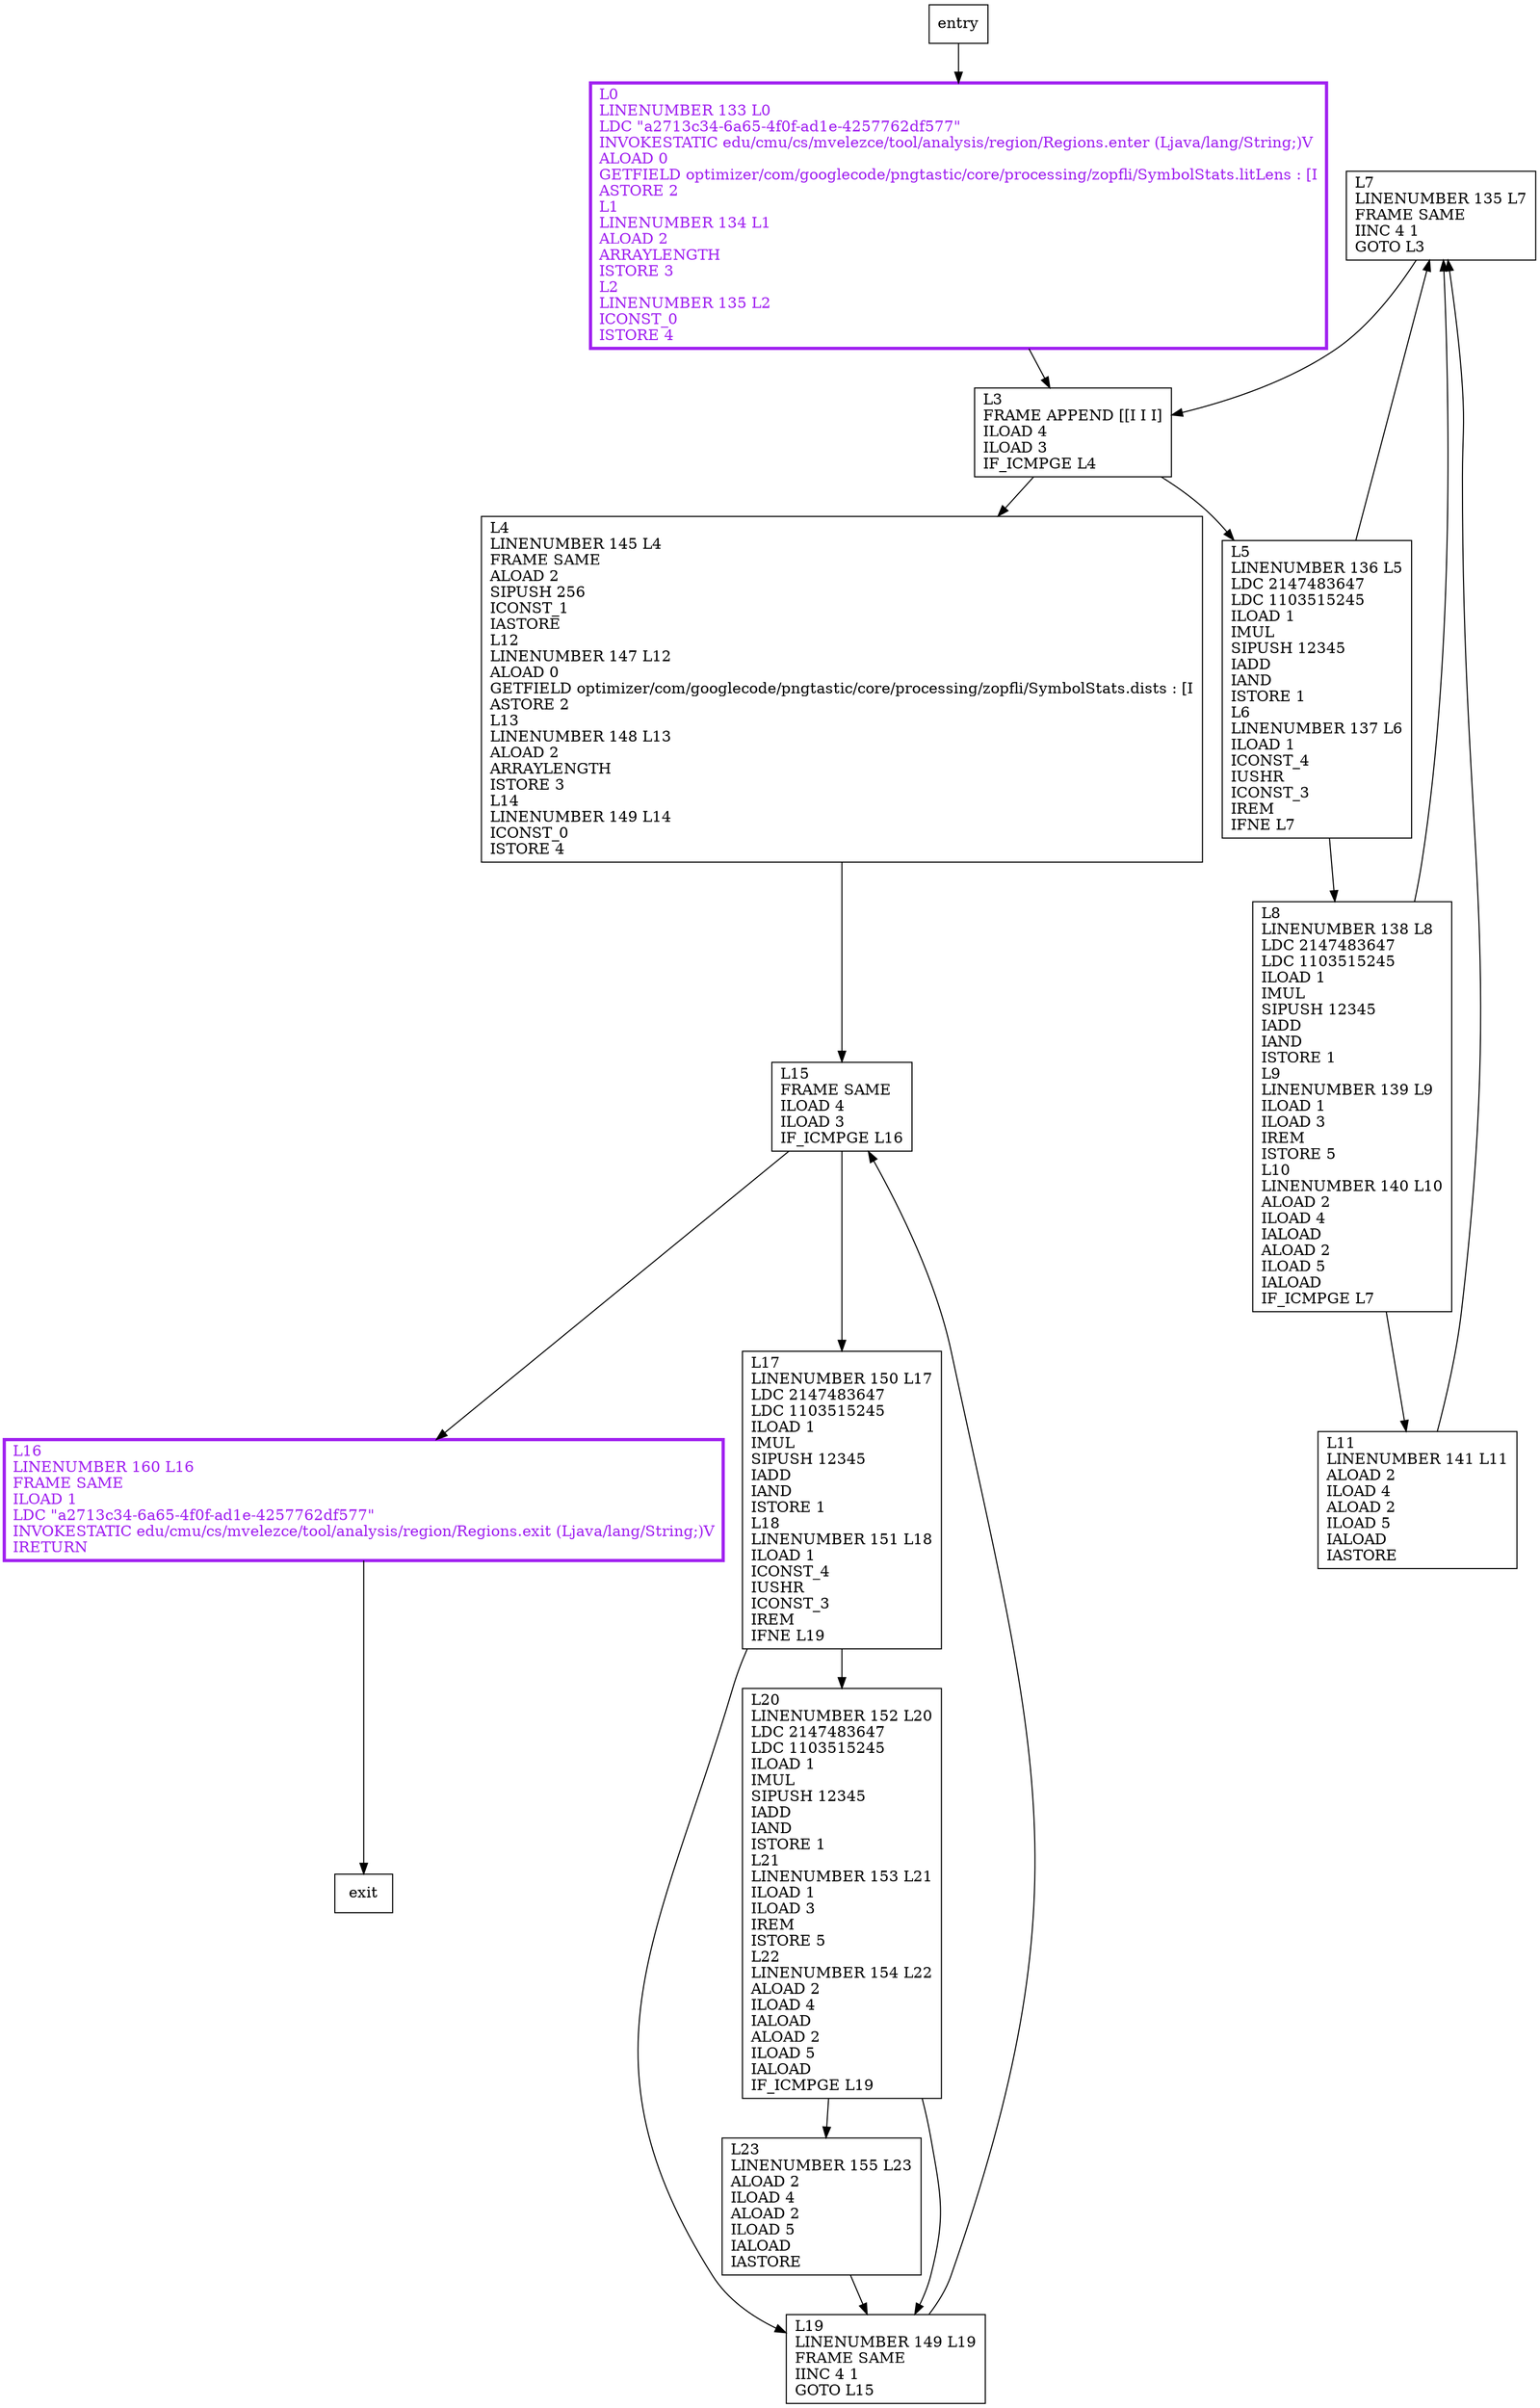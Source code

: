digraph randomizeFreqs {
node [shape=record];
1913257909 [label="L7\lLINENUMBER 135 L7\lFRAME SAME\lIINC 4 1\lGOTO L3\l"];
1487884406 [label="L15\lFRAME SAME\lILOAD 4\lILOAD 3\lIF_ICMPGE L16\l"];
1051890381 [label="L4\lLINENUMBER 145 L4\lFRAME SAME\lALOAD 2\lSIPUSH 256\lICONST_1\lIASTORE\lL12\lLINENUMBER 147 L12\lALOAD 0\lGETFIELD optimizer/com/googlecode/pngtastic/core/processing/zopfli/SymbolStats.dists : [I\lASTORE 2\lL13\lLINENUMBER 148 L13\lALOAD 2\lARRAYLENGTH\lISTORE 3\lL14\lLINENUMBER 149 L14\lICONST_0\lISTORE 4\l"];
224878495 [label="L23\lLINENUMBER 155 L23\lALOAD 2\lILOAD 4\lALOAD 2\lILOAD 5\lIALOAD\lIASTORE\l"];
473061882 [label="L3\lFRAME APPEND [[I I I]\lILOAD 4\lILOAD 3\lIF_ICMPGE L4\l"];
561772958 [label="L16\lLINENUMBER 160 L16\lFRAME SAME\lILOAD 1\lLDC \"a2713c34-6a65-4f0f-ad1e-4257762df577\"\lINVOKESTATIC edu/cmu/cs/mvelezce/tool/analysis/region/Regions.exit (Ljava/lang/String;)V\lIRETURN\l"];
99195804 [label="L8\lLINENUMBER 138 L8\lLDC 2147483647\lLDC 1103515245\lILOAD 1\lIMUL\lSIPUSH 12345\lIADD\lIAND\lISTORE 1\lL9\lLINENUMBER 139 L9\lILOAD 1\lILOAD 3\lIREM\lISTORE 5\lL10\lLINENUMBER 140 L10\lALOAD 2\lILOAD 4\lIALOAD\lALOAD 2\lILOAD 5\lIALOAD\lIF_ICMPGE L7\l"];
2111669429 [label="L19\lLINENUMBER 149 L19\lFRAME SAME\lIINC 4 1\lGOTO L15\l"];
1745331030 [label="L17\lLINENUMBER 150 L17\lLDC 2147483647\lLDC 1103515245\lILOAD 1\lIMUL\lSIPUSH 12345\lIADD\lIAND\lISTORE 1\lL18\lLINENUMBER 151 L18\lILOAD 1\lICONST_4\lIUSHR\lICONST_3\lIREM\lIFNE L19\l"];
2144962543 [label="L5\lLINENUMBER 136 L5\lLDC 2147483647\lLDC 1103515245\lILOAD 1\lIMUL\lSIPUSH 12345\lIADD\lIAND\lISTORE 1\lL6\lLINENUMBER 137 L6\lILOAD 1\lICONST_4\lIUSHR\lICONST_3\lIREM\lIFNE L7\l"];
1940844413 [label="L20\lLINENUMBER 152 L20\lLDC 2147483647\lLDC 1103515245\lILOAD 1\lIMUL\lSIPUSH 12345\lIADD\lIAND\lISTORE 1\lL21\lLINENUMBER 153 L21\lILOAD 1\lILOAD 3\lIREM\lISTORE 5\lL22\lLINENUMBER 154 L22\lALOAD 2\lILOAD 4\lIALOAD\lALOAD 2\lILOAD 5\lIALOAD\lIF_ICMPGE L19\l"];
222250245 [label="L0\lLINENUMBER 133 L0\lLDC \"a2713c34-6a65-4f0f-ad1e-4257762df577\"\lINVOKESTATIC edu/cmu/cs/mvelezce/tool/analysis/region/Regions.enter (Ljava/lang/String;)V\lALOAD 0\lGETFIELD optimizer/com/googlecode/pngtastic/core/processing/zopfli/SymbolStats.litLens : [I\lASTORE 2\lL1\lLINENUMBER 134 L1\lALOAD 2\lARRAYLENGTH\lISTORE 3\lL2\lLINENUMBER 135 L2\lICONST_0\lISTORE 4\l"];
803685654 [label="L11\lLINENUMBER 141 L11\lALOAD 2\lILOAD 4\lALOAD 2\lILOAD 5\lIALOAD\lIASTORE\l"];
entry;
exit;
1913257909 -> 473061882;
1487884406 -> 1745331030;
1487884406 -> 561772958;
1051890381 -> 1487884406;
224878495 -> 2111669429;
473061882 -> 1051890381;
473061882 -> 2144962543;
561772958 -> exit;
99195804 -> 1913257909;
99195804 -> 803685654;
entry -> 222250245;
2111669429 -> 1487884406;
1745331030 -> 2111669429;
1745331030 -> 1940844413;
2144962543 -> 99195804;
2144962543 -> 1913257909;
1940844413 -> 2111669429;
1940844413 -> 224878495;
222250245 -> 473061882;
803685654 -> 1913257909;
222250245[fontcolor="purple", penwidth=3, color="purple"];
561772958[fontcolor="purple", penwidth=3, color="purple"];
}
